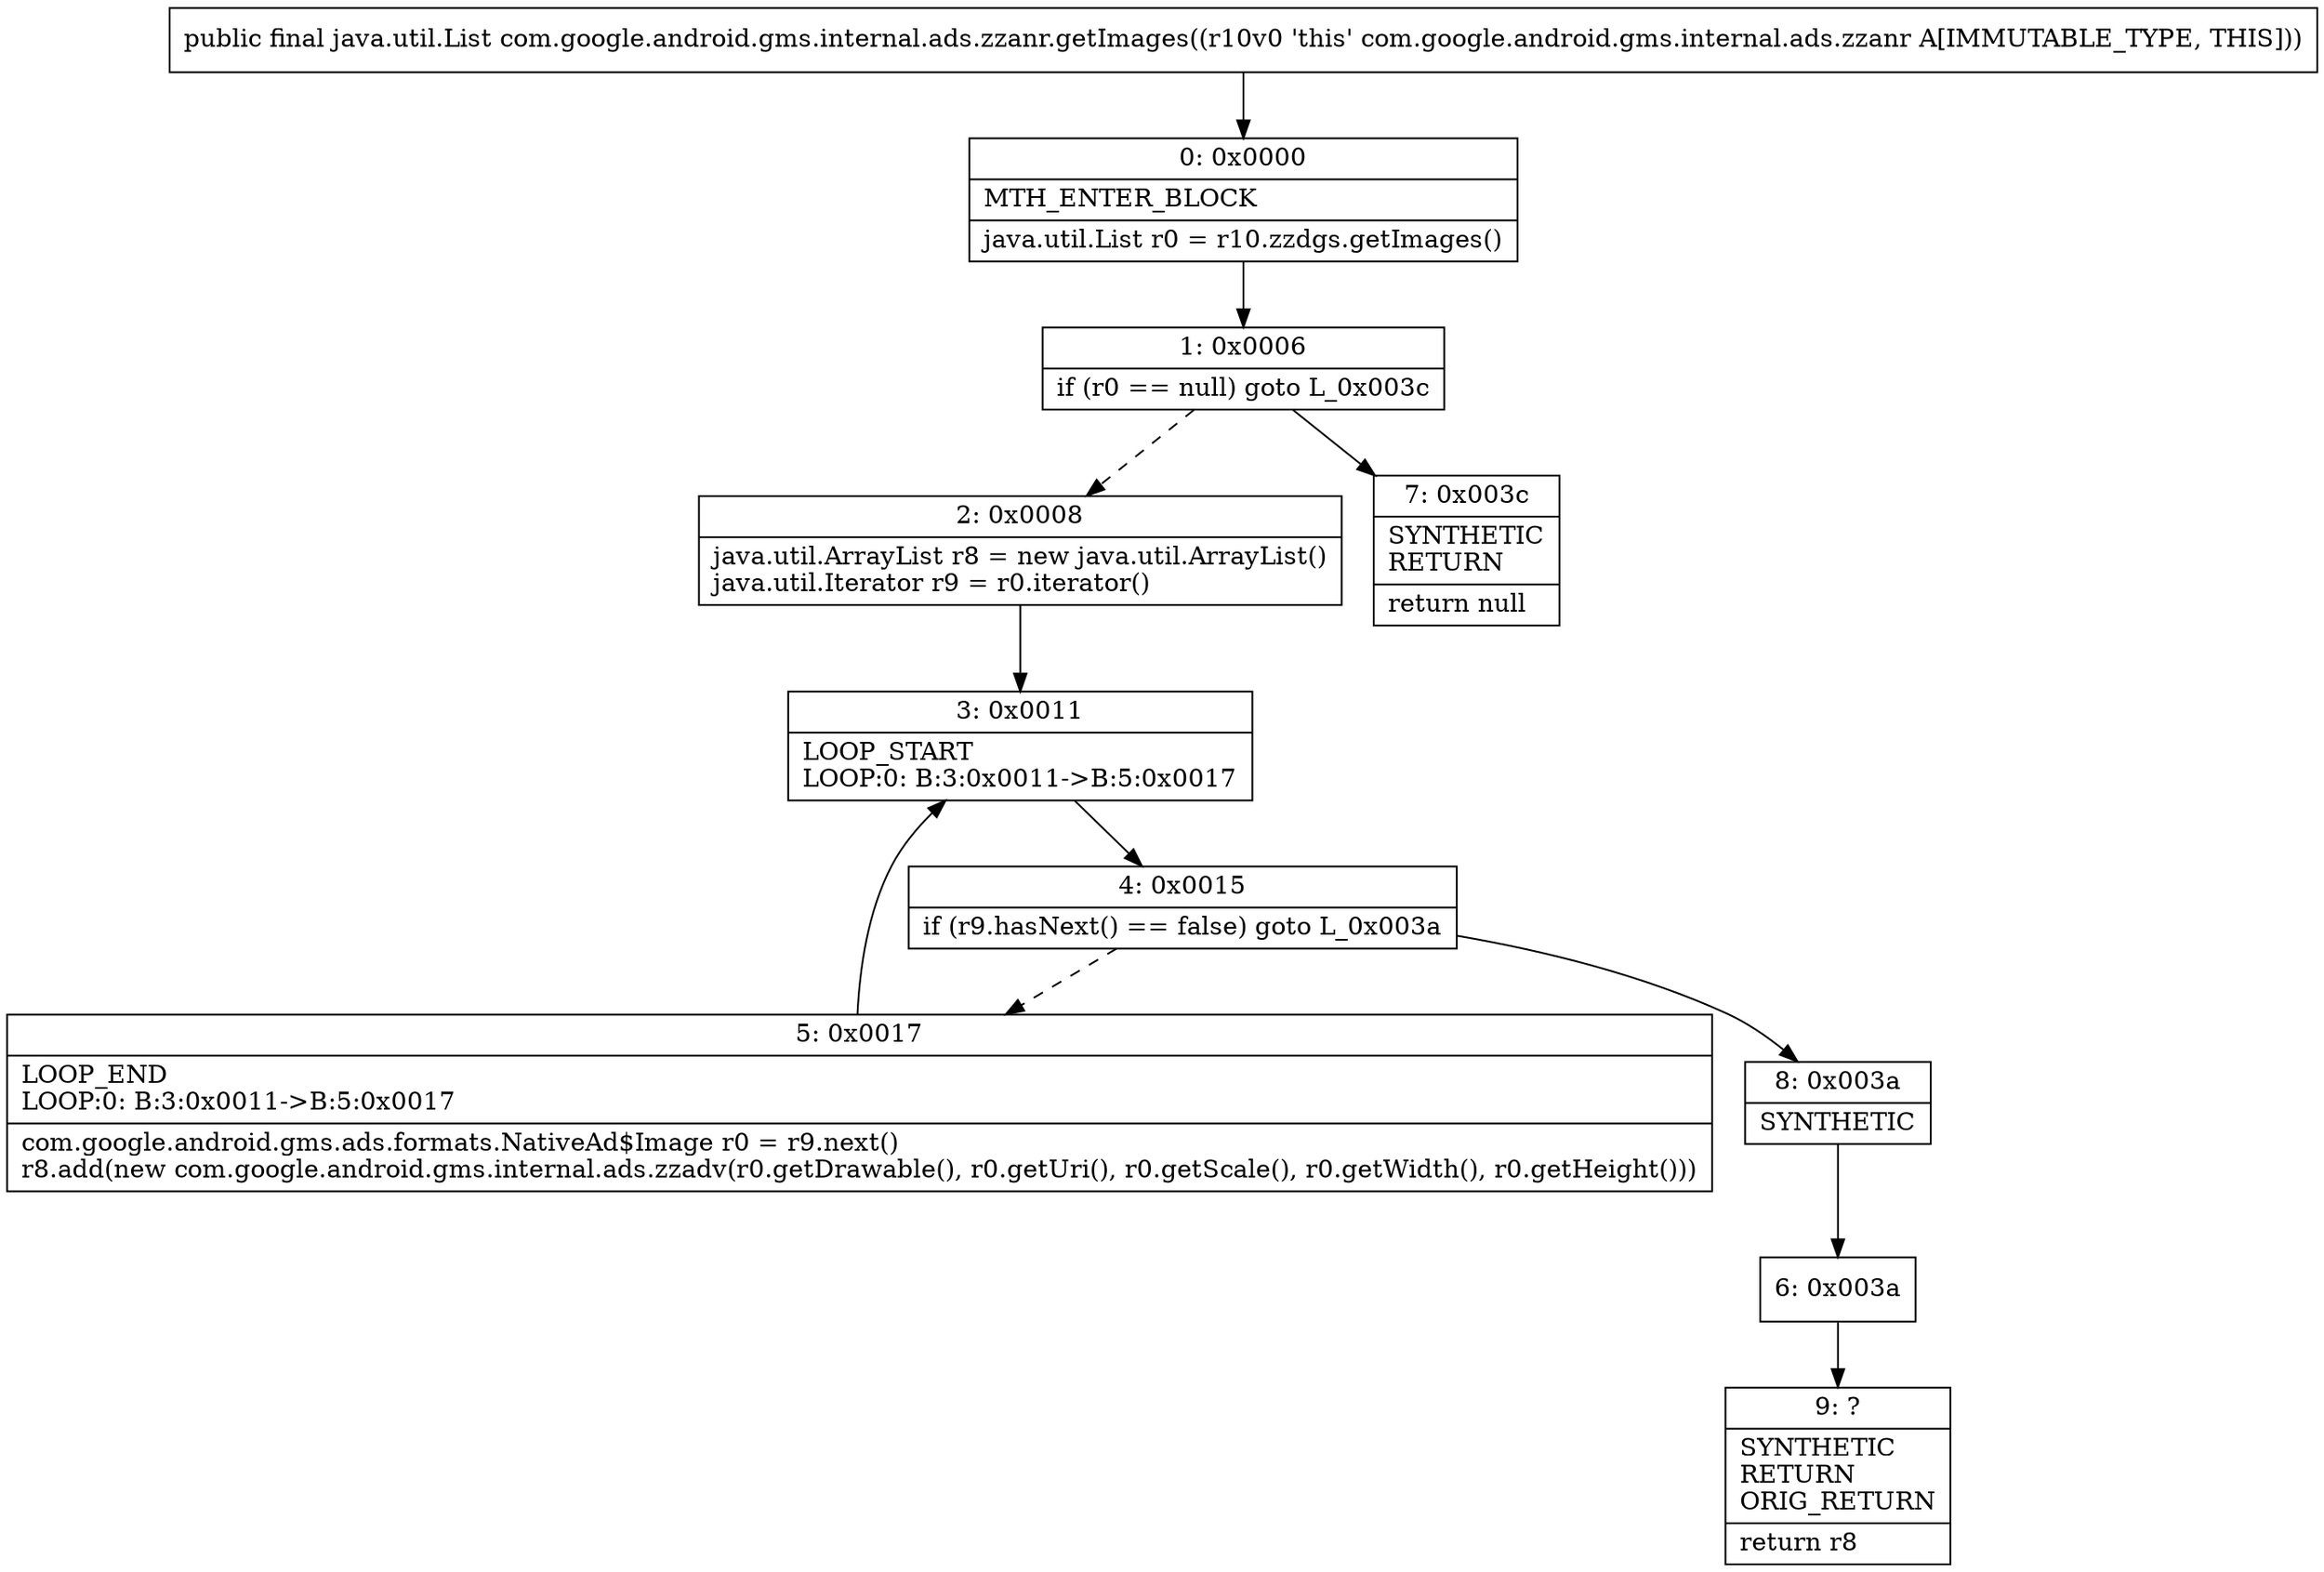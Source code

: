 digraph "CFG forcom.google.android.gms.internal.ads.zzanr.getImages()Ljava\/util\/List;" {
Node_0 [shape=record,label="{0\:\ 0x0000|MTH_ENTER_BLOCK\l|java.util.List r0 = r10.zzdgs.getImages()\l}"];
Node_1 [shape=record,label="{1\:\ 0x0006|if (r0 == null) goto L_0x003c\l}"];
Node_2 [shape=record,label="{2\:\ 0x0008|java.util.ArrayList r8 = new java.util.ArrayList()\ljava.util.Iterator r9 = r0.iterator()\l}"];
Node_3 [shape=record,label="{3\:\ 0x0011|LOOP_START\lLOOP:0: B:3:0x0011\-\>B:5:0x0017\l}"];
Node_4 [shape=record,label="{4\:\ 0x0015|if (r9.hasNext() == false) goto L_0x003a\l}"];
Node_5 [shape=record,label="{5\:\ 0x0017|LOOP_END\lLOOP:0: B:3:0x0011\-\>B:5:0x0017\l|com.google.android.gms.ads.formats.NativeAd$Image r0 = r9.next()\lr8.add(new com.google.android.gms.internal.ads.zzadv(r0.getDrawable(), r0.getUri(), r0.getScale(), r0.getWidth(), r0.getHeight()))\l}"];
Node_6 [shape=record,label="{6\:\ 0x003a}"];
Node_7 [shape=record,label="{7\:\ 0x003c|SYNTHETIC\lRETURN\l|return null\l}"];
Node_8 [shape=record,label="{8\:\ 0x003a|SYNTHETIC\l}"];
Node_9 [shape=record,label="{9\:\ ?|SYNTHETIC\lRETURN\lORIG_RETURN\l|return r8\l}"];
MethodNode[shape=record,label="{public final java.util.List com.google.android.gms.internal.ads.zzanr.getImages((r10v0 'this' com.google.android.gms.internal.ads.zzanr A[IMMUTABLE_TYPE, THIS])) }"];
MethodNode -> Node_0;
Node_0 -> Node_1;
Node_1 -> Node_2[style=dashed];
Node_1 -> Node_7;
Node_2 -> Node_3;
Node_3 -> Node_4;
Node_4 -> Node_5[style=dashed];
Node_4 -> Node_8;
Node_5 -> Node_3;
Node_6 -> Node_9;
Node_8 -> Node_6;
}

